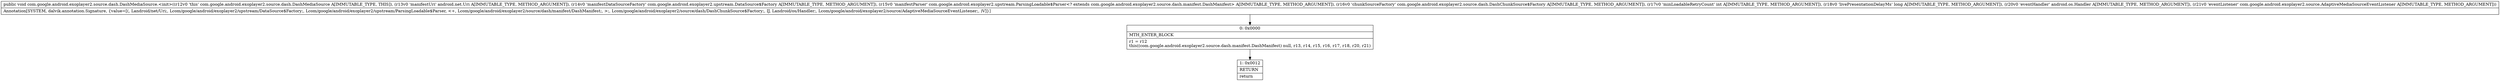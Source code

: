 digraph "CFG forcom.google.android.exoplayer2.source.dash.DashMediaSource.\<init\>(Landroid\/net\/Uri;Lcom\/google\/android\/exoplayer2\/upstream\/DataSource$Factory;Lcom\/google\/android\/exoplayer2\/upstream\/ParsingLoadable$Parser;Lcom\/google\/android\/exoplayer2\/source\/dash\/DashChunkSource$Factory;IJLandroid\/os\/Handler;Lcom\/google\/android\/exoplayer2\/source\/AdaptiveMediaSourceEventListener;)V" {
Node_0 [shape=record,label="{0\:\ 0x0000|MTH_ENTER_BLOCK\l|r1 = r12\lthis((com.google.android.exoplayer2.source.dash.manifest.DashManifest) null, r13, r14, r15, r16, r17, r18, r20, r21)\l}"];
Node_1 [shape=record,label="{1\:\ 0x0012|RETURN\l|return\l}"];
MethodNode[shape=record,label="{public void com.google.android.exoplayer2.source.dash.DashMediaSource.\<init\>((r12v0 'this' com.google.android.exoplayer2.source.dash.DashMediaSource A[IMMUTABLE_TYPE, THIS]), (r13v0 'manifestUri' android.net.Uri A[IMMUTABLE_TYPE, METHOD_ARGUMENT]), (r14v0 'manifestDataSourceFactory' com.google.android.exoplayer2.upstream.DataSource$Factory A[IMMUTABLE_TYPE, METHOD_ARGUMENT]), (r15v0 'manifestParser' com.google.android.exoplayer2.upstream.ParsingLoadable$Parser\<? extends com.google.android.exoplayer2.source.dash.manifest.DashManifest\> A[IMMUTABLE_TYPE, METHOD_ARGUMENT]), (r16v0 'chunkSourceFactory' com.google.android.exoplayer2.source.dash.DashChunkSource$Factory A[IMMUTABLE_TYPE, METHOD_ARGUMENT]), (r17v0 'minLoadableRetryCount' int A[IMMUTABLE_TYPE, METHOD_ARGUMENT]), (r18v0 'livePresentationDelayMs' long A[IMMUTABLE_TYPE, METHOD_ARGUMENT]), (r20v0 'eventHandler' android.os.Handler A[IMMUTABLE_TYPE, METHOD_ARGUMENT]), (r21v0 'eventListener' com.google.android.exoplayer2.source.AdaptiveMediaSourceEventListener A[IMMUTABLE_TYPE, METHOD_ARGUMENT]))  | Annotation[SYSTEM, dalvik.annotation.Signature, \{value=[(, Landroid\/net\/Uri;, Lcom\/google\/android\/exoplayer2\/upstream\/DataSource$Factory;, Lcom\/google\/android\/exoplayer2\/upstream\/ParsingLoadable$Parser, \<+, Lcom\/google\/android\/exoplayer2\/source\/dash\/manifest\/DashManifest;, \>;, Lcom\/google\/android\/exoplayer2\/source\/dash\/DashChunkSource$Factory;, IJ, Landroid\/os\/Handler;, Lcom\/google\/android\/exoplayer2\/source\/AdaptiveMediaSourceEventListener;, )V]\}]\l}"];
MethodNode -> Node_0;
Node_0 -> Node_1;
}

